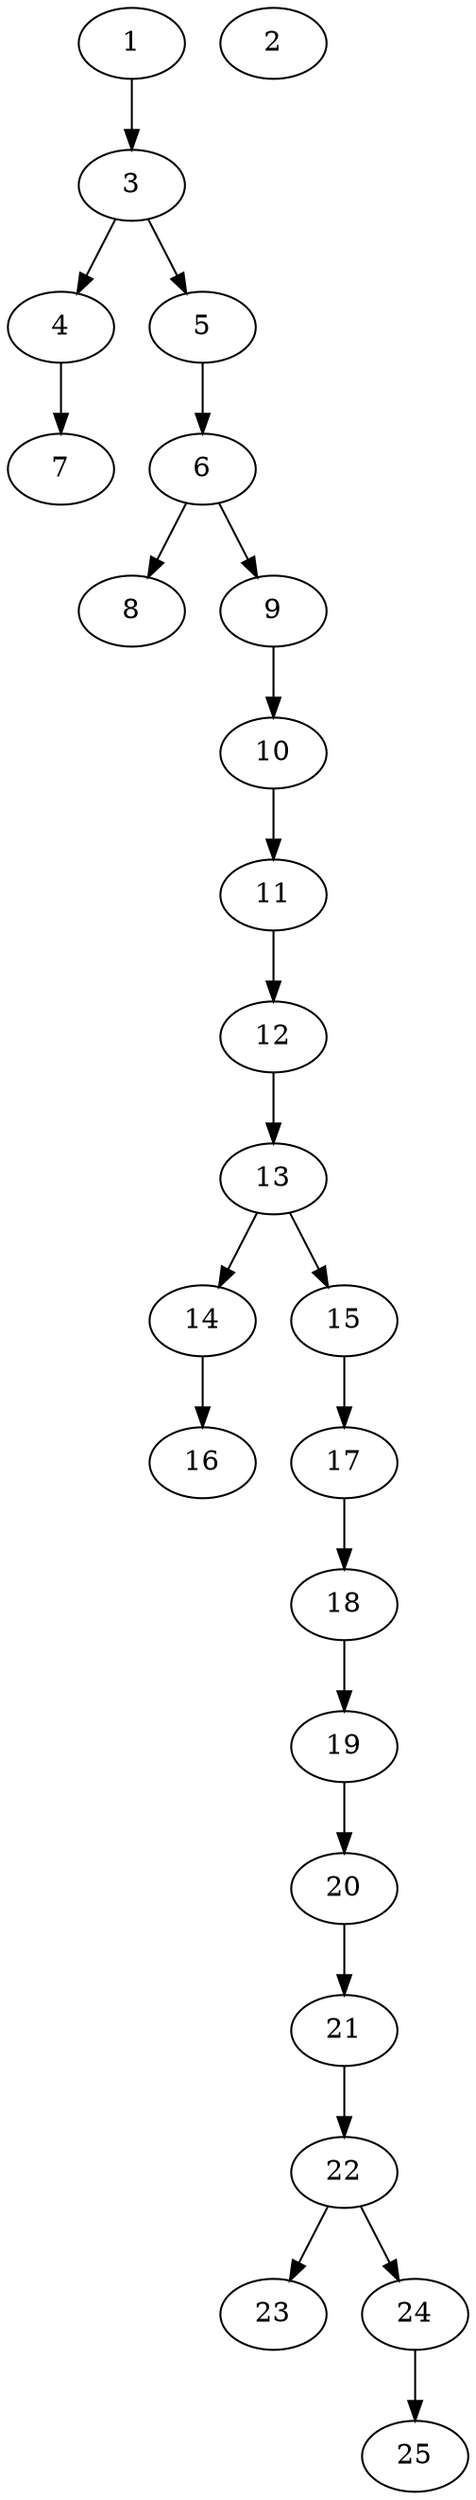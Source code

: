 // DAG automatically generated by daggen at Thu Oct  3 14:00:39 2019
// ./daggen --dot -n 25 --ccr 0.5 --fat 0.3 --regular 0.7 --density 0.5 --mindata 5242880 --maxdata 52428800 
digraph G {
  1 [size="57331712", alpha="0.20", expect_size="28665856"] 
  1 -> 3 [size ="28665856"]
  2 [size="61775872", alpha="0.18", expect_size="30887936"] 
  3 [size="41715712", alpha="0.05", expect_size="20857856"] 
  3 -> 4 [size ="20857856"]
  3 -> 5 [size ="20857856"]
  4 [size="53116928", alpha="0.04", expect_size="26558464"] 
  4 -> 7 [size ="26558464"]
  5 [size="96167936", alpha="0.06", expect_size="48083968"] 
  5 -> 6 [size ="48083968"]
  6 [size="56072192", alpha="0.01", expect_size="28036096"] 
  6 -> 8 [size ="28036096"]
  6 -> 9 [size ="28036096"]
  7 [size="69152768", alpha="0.06", expect_size="34576384"] 
  8 [size="93788160", alpha="0.04", expect_size="46894080"] 
  9 [size="40804352", alpha="0.07", expect_size="20402176"] 
  9 -> 10 [size ="20402176"]
  10 [size="84879360", alpha="0.06", expect_size="42439680"] 
  10 -> 11 [size ="42439680"]
  11 [size="70866944", alpha="0.00", expect_size="35433472"] 
  11 -> 12 [size ="35433472"]
  12 [size="70035456", alpha="0.18", expect_size="35017728"] 
  12 -> 13 [size ="35017728"]
  13 [size="58427392", alpha="0.09", expect_size="29213696"] 
  13 -> 14 [size ="29213696"]
  13 -> 15 [size ="29213696"]
  14 [size="80644096", alpha="0.20", expect_size="40322048"] 
  14 -> 16 [size ="40322048"]
  15 [size="99448832", alpha="0.03", expect_size="49724416"] 
  15 -> 17 [size ="49724416"]
  16 [size="33888256", alpha="0.02", expect_size="16944128"] 
  17 [size="37916672", alpha="0.08", expect_size="18958336"] 
  17 -> 18 [size ="18958336"]
  18 [size="66705408", alpha="0.07", expect_size="33352704"] 
  18 -> 19 [size ="33352704"]
  19 [size="84338688", alpha="0.14", expect_size="42169344"] 
  19 -> 20 [size ="42169344"]
  20 [size="24576000", alpha="0.06", expect_size="12288000"] 
  20 -> 21 [size ="12288000"]
  21 [size="54177792", alpha="0.07", expect_size="27088896"] 
  21 -> 22 [size ="27088896"]
  22 [size="55050240", alpha="0.19", expect_size="27525120"] 
  22 -> 23 [size ="27525120"]
  22 -> 24 [size ="27525120"]
  23 [size="44691456", alpha="0.18", expect_size="22345728"] 
  24 [size="86835200", alpha="0.06", expect_size="43417600"] 
  24 -> 25 [size ="43417600"]
  25 [size="85303296", alpha="0.12", expect_size="42651648"] 
}
